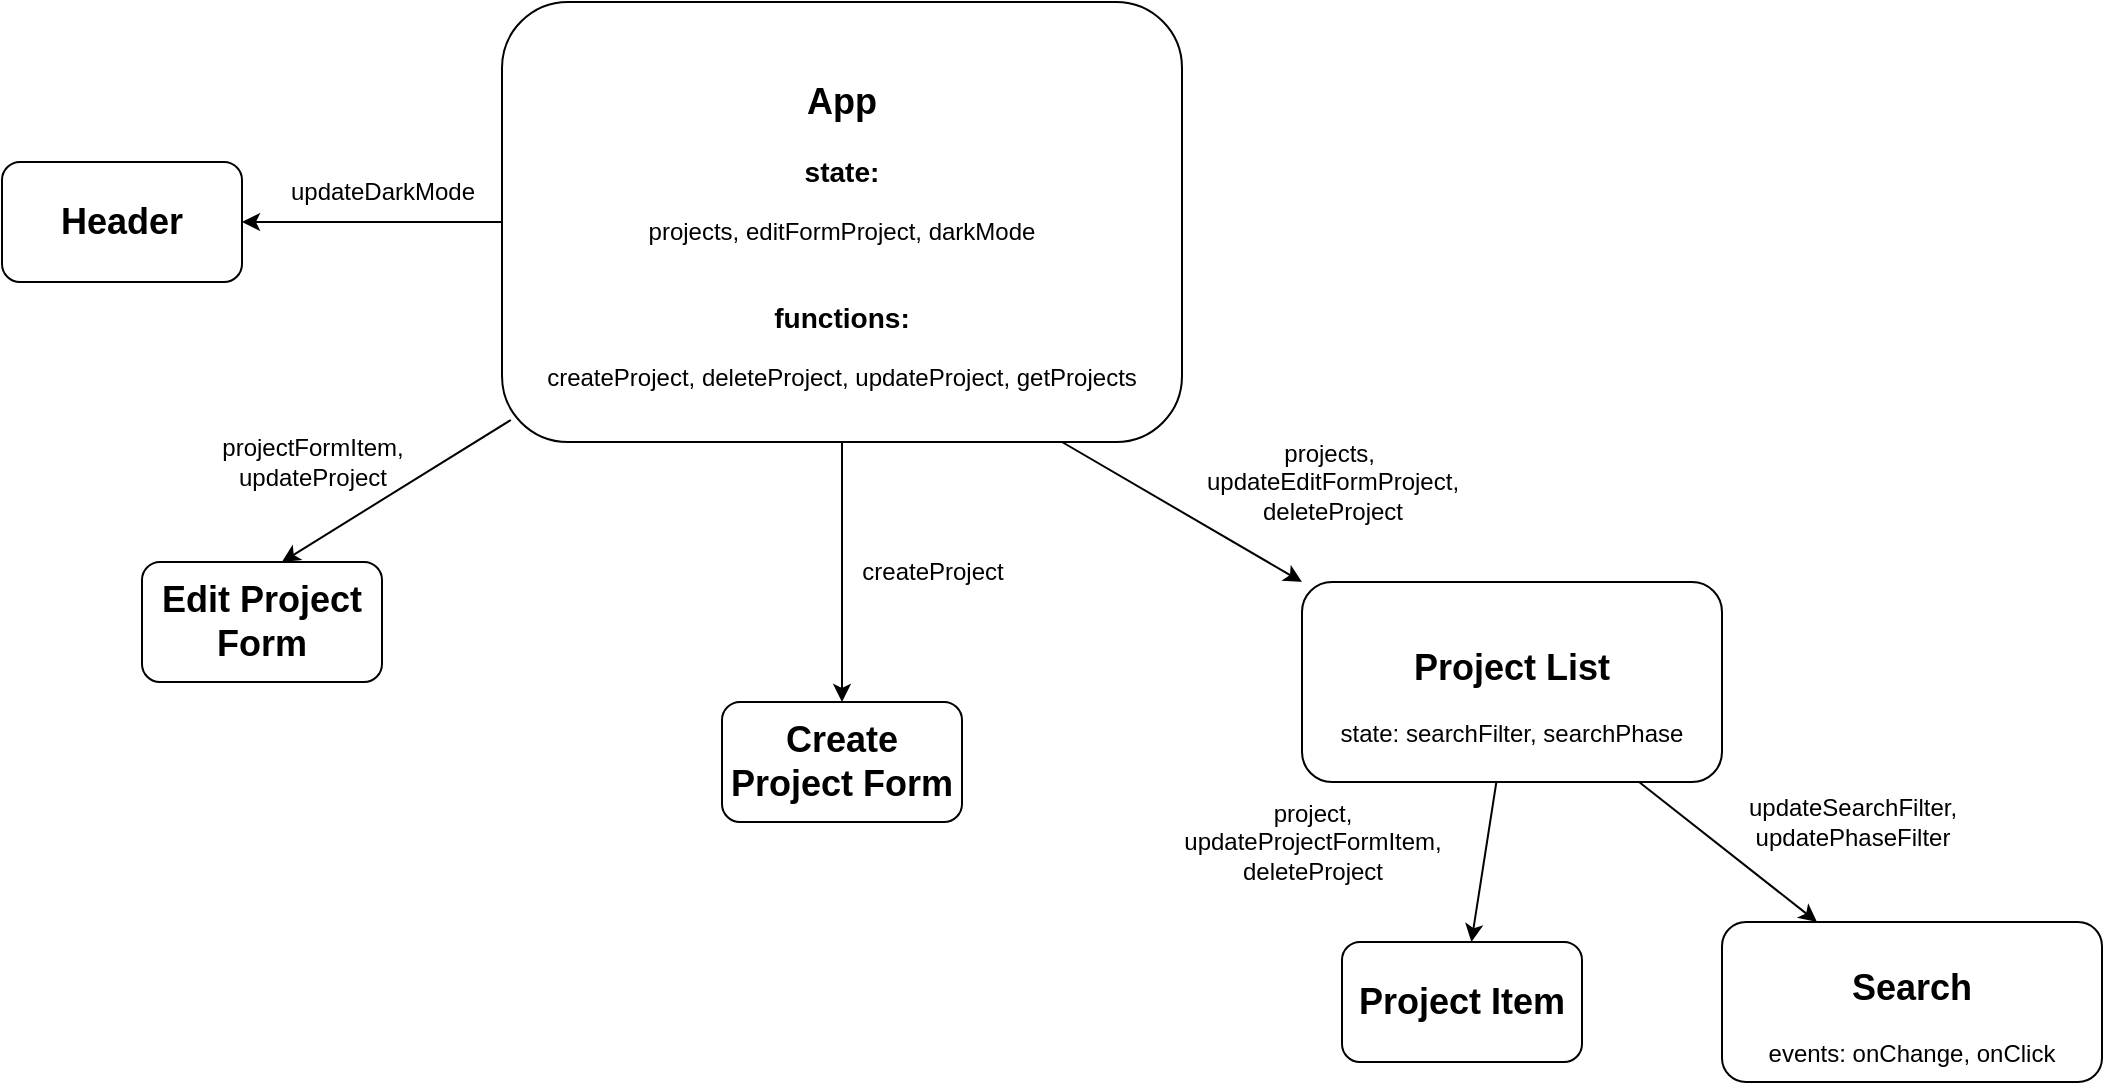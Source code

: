 <mxfile>
    <diagram id="QkaWIqXt0scnNjS6O0gz" name="Page-1">
        <mxGraphModel dx="1623" dy="650" grid="1" gridSize="10" guides="1" tooltips="1" connect="1" arrows="1" fold="1" page="1" pageScale="1" pageWidth="850" pageHeight="1100" math="0" shadow="0">
            <root>
                <mxCell id="0"/>
                <mxCell id="1" parent="0"/>
                <mxCell id="10" value="" style="edgeStyle=none;html=1;" parent="1" source="2" target="5" edge="1">
                    <mxGeometry relative="1" as="geometry"/>
                </mxCell>
                <mxCell id="12" style="edgeStyle=none;html=1;exitX=0.013;exitY=0.95;exitDx=0;exitDy=0;entryX=0.583;entryY=0;entryDx=0;entryDy=0;exitPerimeter=0;entryPerimeter=0;" parent="1" source="2" target="4" edge="1">
                    <mxGeometry relative="1" as="geometry">
                        <mxPoint x="120" y="280" as="targetPoint"/>
                    </mxGeometry>
                </mxCell>
                <mxCell id="26" value="" style="edgeStyle=none;html=1;" parent="1" source="2" target="25" edge="1">
                    <mxGeometry relative="1" as="geometry"/>
                </mxCell>
                <mxCell id="2" value="&lt;h2&gt;&lt;b&gt;App&lt;/b&gt;&lt;/h2&gt;&lt;h3&gt;state: &lt;/h3&gt;projects, editFormProject, darkMode&lt;br&gt;&lt;br&gt;&lt;h3&gt;functions: &lt;/h3&gt;createProject, deleteProject, updateProject, getProjects" style="rounded=1;whiteSpace=wrap;html=1;" parent="1" vertex="1">
                    <mxGeometry x="240" y="10" width="340" height="220" as="geometry"/>
                </mxCell>
                <mxCell id="4" value="&lt;h2&gt;Edit Project Form&lt;/h2&gt;" style="rounded=1;whiteSpace=wrap;html=1;" parent="1" vertex="1">
                    <mxGeometry x="60" y="290" width="120" height="60" as="geometry"/>
                </mxCell>
                <mxCell id="5" value="&lt;h2&gt;Create Project Form&lt;/h2&gt;" style="rounded=1;whiteSpace=wrap;html=1;" parent="1" vertex="1">
                    <mxGeometry x="350" y="360" width="120" height="60" as="geometry"/>
                </mxCell>
                <mxCell id="8" value="" style="edgeStyle=none;html=1;" parent="1" source="6" target="7" edge="1">
                    <mxGeometry relative="1" as="geometry"/>
                </mxCell>
                <mxCell id="28" value="" style="edgeStyle=none;html=1;entryX=0.25;entryY=0;entryDx=0;entryDy=0;" edge="1" parent="1" source="6" target="13">
                    <mxGeometry relative="1" as="geometry"/>
                </mxCell>
                <mxCell id="6" value="&lt;h2&gt;Project List&lt;/h2&gt;state: searchFilter, searchPhase" style="rounded=1;whiteSpace=wrap;html=1;" parent="1" vertex="1">
                    <mxGeometry x="640" y="300" width="210" height="100" as="geometry"/>
                </mxCell>
                <mxCell id="7" value="&lt;h2&gt;Project Item&lt;/h2&gt;" style="rounded=1;whiteSpace=wrap;html=1;" parent="1" vertex="1">
                    <mxGeometry x="660" y="480" width="120" height="60" as="geometry"/>
                </mxCell>
                <mxCell id="13" value="&lt;h2&gt;&lt;b&gt;Search&lt;/b&gt;&lt;/h2&gt;events: onChange, onClick" style="whiteSpace=wrap;html=1;rounded=1;" parent="1" vertex="1">
                    <mxGeometry x="850" y="470" width="190" height="80" as="geometry"/>
                </mxCell>
                <mxCell id="15" value="updateSearchFilter,&lt;br&gt;updatePhaseFilter" style="text;html=1;align=center;verticalAlign=middle;resizable=0;points=[];autosize=1;strokeColor=none;fillColor=none;" parent="1" vertex="1">
                    <mxGeometry x="850" y="400" width="130" height="40" as="geometry"/>
                </mxCell>
                <mxCell id="18" value="project,&lt;br&gt;updateProjectFormItem,&lt;br&gt;deleteProject" style="text;html=1;align=center;verticalAlign=middle;resizable=0;points=[];autosize=1;strokeColor=none;fillColor=none;" parent="1" vertex="1">
                    <mxGeometry x="570" y="400" width="150" height="60" as="geometry"/>
                </mxCell>
                <mxCell id="20" value="projectFormItem,&lt;br&gt;updateProject" style="text;html=1;align=center;verticalAlign=middle;resizable=0;points=[];autosize=1;strokeColor=none;fillColor=none;" parent="1" vertex="1">
                    <mxGeometry x="90" y="220" width="110" height="40" as="geometry"/>
                </mxCell>
                <mxCell id="21" value="createProject" style="text;html=1;align=center;verticalAlign=middle;resizable=0;points=[];autosize=1;strokeColor=none;fillColor=none;" parent="1" vertex="1">
                    <mxGeometry x="410" y="280" width="90" height="30" as="geometry"/>
                </mxCell>
                <mxCell id="17" value="projects,&amp;nbsp;&lt;br&gt;updateEditFormProject,&lt;br&gt;deleteProject" style="text;html=1;align=center;verticalAlign=middle;resizable=0;points=[];autosize=1;strokeColor=none;fillColor=none;rotation=0;" parent="1" vertex="1">
                    <mxGeometry x="580" y="220" width="150" height="60" as="geometry"/>
                </mxCell>
                <mxCell id="23" value="" style="edgeStyle=none;orthogonalLoop=1;jettySize=auto;html=1;entryX=0;entryY=0;entryDx=0;entryDy=0;" parent="1" target="6" edge="1">
                    <mxGeometry width="100" relative="1" as="geometry">
                        <mxPoint x="520" y="230" as="sourcePoint"/>
                        <mxPoint x="620" y="230" as="targetPoint"/>
                        <Array as="points"/>
                    </mxGeometry>
                </mxCell>
                <mxCell id="25" value="&lt;h2&gt;Header&lt;/h2&gt;" style="rounded=1;whiteSpace=wrap;html=1;" parent="1" vertex="1">
                    <mxGeometry x="-10" y="90" width="120" height="60" as="geometry"/>
                </mxCell>
                <mxCell id="27" value="updateDarkMode" style="text;html=1;align=center;verticalAlign=middle;resizable=0;points=[];autosize=1;strokeColor=none;fillColor=none;" parent="1" vertex="1">
                    <mxGeometry x="120" y="90" width="120" height="30" as="geometry"/>
                </mxCell>
            </root>
        </mxGraphModel>
    </diagram>
</mxfile>
